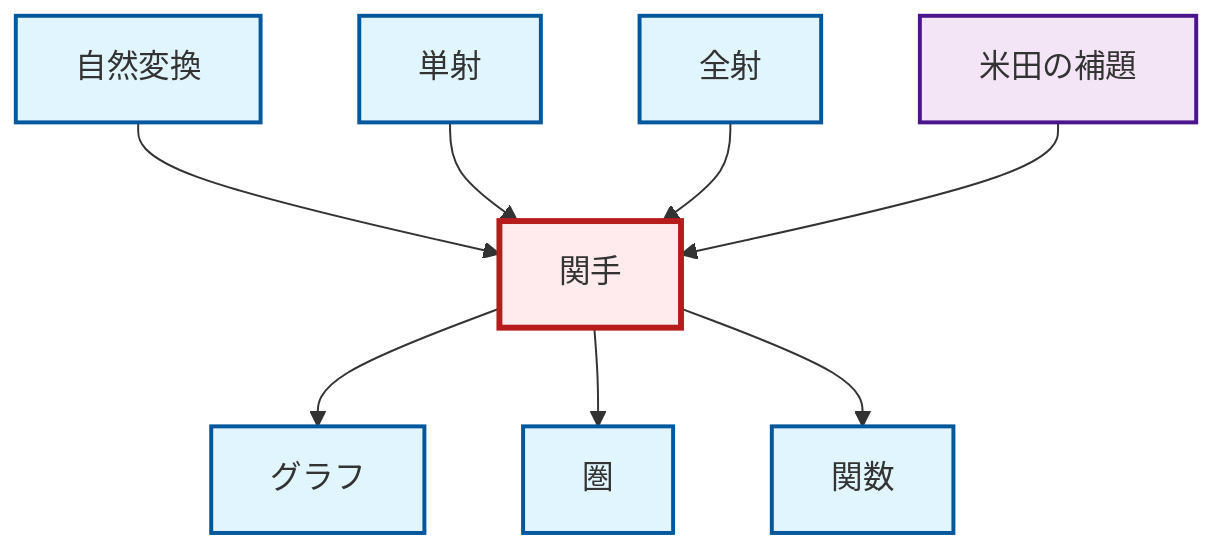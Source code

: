 graph TD
    classDef definition fill:#e1f5fe,stroke:#01579b,stroke-width:2px
    classDef theorem fill:#f3e5f5,stroke:#4a148c,stroke-width:2px
    classDef axiom fill:#fff3e0,stroke:#e65100,stroke-width:2px
    classDef example fill:#e8f5e9,stroke:#1b5e20,stroke-width:2px
    classDef current fill:#ffebee,stroke:#b71c1c,stroke-width:3px
    def-natural-transformation["自然変換"]:::definition
    def-epimorphism["全射"]:::definition
    def-functor["関手"]:::definition
    def-monomorphism["単射"]:::definition
    def-graph["グラフ"]:::definition
    def-category["圏"]:::definition
    thm-yoneda["米田の補題"]:::theorem
    def-function["関数"]:::definition
    def-functor --> def-graph
    def-natural-transformation --> def-functor
    def-functor --> def-category
    def-functor --> def-function
    def-monomorphism --> def-functor
    def-epimorphism --> def-functor
    thm-yoneda --> def-functor
    class def-functor current